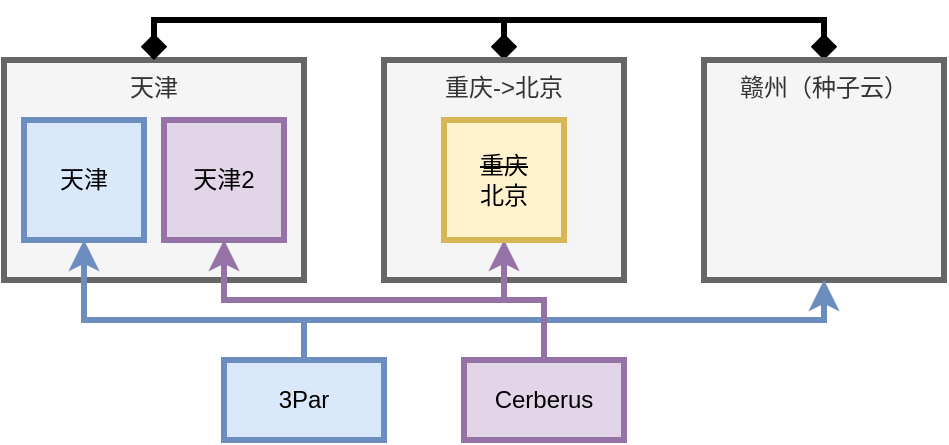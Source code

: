 <mxfile version="10.8.0" type="github"><diagram id="53hk5bmk4DP6miZGaI69" name="Page-1"><mxGraphModel dx="866" dy="623" grid="1" gridSize="10" guides="1" tooltips="1" connect="1" arrows="1" fold="1" page="1" pageScale="1" pageWidth="827" pageHeight="1169" math="0" shadow="0"><root><mxCell id="0"/><mxCell id="1" parent="0"/><mxCell id="0vtS9AQMp6WTo0PElCvp-21" style="edgeStyle=orthogonalEdgeStyle;rounded=0;orthogonalLoop=1;jettySize=auto;html=1;entryX=0.5;entryY=0;entryDx=0;entryDy=0;endArrow=diamond;endFill=1;strokeWidth=3;" edge="1" parent="1" source="0vtS9AQMp6WTo0PElCvp-1" target="0vtS9AQMp6WTo0PElCvp-3"><mxGeometry relative="1" as="geometry"><Array as="points"><mxPoint x="205" y="100"/><mxPoint x="540" y="100"/></Array></mxGeometry></mxCell><mxCell id="0vtS9AQMp6WTo0PElCvp-1" value="天津" style="rounded=0;whiteSpace=wrap;html=1;verticalAlign=top;strokeWidth=3;fillColor=#f5f5f5;strokeColor=#666666;fontColor=#333333;" vertex="1" parent="1"><mxGeometry x="130" y="120" width="150" height="110" as="geometry"/></mxCell><mxCell id="0vtS9AQMp6WTo0PElCvp-22" style="edgeStyle=orthogonalEdgeStyle;rounded=0;orthogonalLoop=1;jettySize=auto;html=1;entryX=0.5;entryY=0;entryDx=0;entryDy=0;endArrow=diamond;endFill=1;startArrow=diamond;startFill=1;strokeWidth=3;" edge="1" parent="1" source="0vtS9AQMp6WTo0PElCvp-2" target="0vtS9AQMp6WTo0PElCvp-1"><mxGeometry relative="1" as="geometry"><Array as="points"><mxPoint x="380" y="100"/><mxPoint x="205" y="100"/></Array></mxGeometry></mxCell><mxCell id="0vtS9AQMp6WTo0PElCvp-2" value="重庆-&amp;gt;北京" style="rounded=0;whiteSpace=wrap;html=1;verticalAlign=top;strokeWidth=3;fillColor=#f5f5f5;strokeColor=#666666;fontColor=#333333;" vertex="1" parent="1"><mxGeometry x="320" y="120" width="120" height="110" as="geometry"/></mxCell><mxCell id="0vtS9AQMp6WTo0PElCvp-3" value="赣州（种子云）" style="rounded=0;whiteSpace=wrap;html=1;verticalAlign=top;fillColor=#f5f5f5;strokeColor=#666666;fontColor=#333333;strokeWidth=3;" vertex="1" parent="1"><mxGeometry x="480" y="120" width="120" height="110" as="geometry"/></mxCell><mxCell id="0vtS9AQMp6WTo0PElCvp-11" style="edgeStyle=orthogonalEdgeStyle;rounded=0;orthogonalLoop=1;jettySize=auto;html=1;entryX=0.5;entryY=1;entryDx=0;entryDy=0;fillColor=#dae8fc;strokeColor=#6c8ebf;strokeWidth=3;" edge="1" parent="1" source="0vtS9AQMp6WTo0PElCvp-4" target="0vtS9AQMp6WTo0PElCvp-6"><mxGeometry relative="1" as="geometry"><Array as="points"><mxPoint x="280" y="250"/><mxPoint x="170" y="250"/></Array></mxGeometry></mxCell><mxCell id="0vtS9AQMp6WTo0PElCvp-15" style="edgeStyle=orthogonalEdgeStyle;rounded=0;orthogonalLoop=1;jettySize=auto;html=1;fillColor=#dae8fc;strokeColor=#6c8ebf;strokeWidth=3;" edge="1" parent="1" source="0vtS9AQMp6WTo0PElCvp-4" target="0vtS9AQMp6WTo0PElCvp-3"><mxGeometry relative="1" as="geometry"><Array as="points"><mxPoint x="280" y="250"/><mxPoint x="540" y="250"/></Array></mxGeometry></mxCell><mxCell id="0vtS9AQMp6WTo0PElCvp-4" value="3Par" style="rounded=0;whiteSpace=wrap;html=1;fillColor=#dae8fc;strokeColor=#6c8ebf;strokeWidth=3;" vertex="1" parent="1"><mxGeometry x="240" y="270" width="80" height="40" as="geometry"/></mxCell><mxCell id="0vtS9AQMp6WTo0PElCvp-18" style="edgeStyle=orthogonalEdgeStyle;rounded=0;orthogonalLoop=1;jettySize=auto;html=1;strokeWidth=3;fillColor=#e1d5e7;strokeColor=#9673a6;" edge="1" parent="1" source="0vtS9AQMp6WTo0PElCvp-5" target="0vtS9AQMp6WTo0PElCvp-10"><mxGeometry relative="1" as="geometry"/></mxCell><mxCell id="0vtS9AQMp6WTo0PElCvp-19" style="edgeStyle=orthogonalEdgeStyle;rounded=0;orthogonalLoop=1;jettySize=auto;html=1;entryX=0.5;entryY=1;entryDx=0;entryDy=0;strokeWidth=3;fillColor=#e1d5e7;strokeColor=#9673a6;" edge="1" parent="1" source="0vtS9AQMp6WTo0PElCvp-5" target="0vtS9AQMp6WTo0PElCvp-7"><mxGeometry relative="1" as="geometry"><Array as="points"><mxPoint x="400" y="240"/><mxPoint x="240" y="240"/></Array></mxGeometry></mxCell><mxCell id="0vtS9AQMp6WTo0PElCvp-5" value="Cerberus" style="rounded=0;whiteSpace=wrap;html=1;fillColor=#e1d5e7;strokeColor=#9673a6;strokeWidth=3;" vertex="1" parent="1"><mxGeometry x="360" y="270" width="80" height="40" as="geometry"/></mxCell><mxCell id="0vtS9AQMp6WTo0PElCvp-6" value="天津" style="whiteSpace=wrap;html=1;aspect=fixed;fillColor=#dae8fc;strokeColor=#6c8ebf;strokeWidth=3;" vertex="1" parent="1"><mxGeometry x="140" y="150" width="60" height="60" as="geometry"/></mxCell><mxCell id="0vtS9AQMp6WTo0PElCvp-7" value="天津2" style="whiteSpace=wrap;html=1;aspect=fixed;fillColor=#e1d5e7;strokeColor=#9673a6;strokeWidth=3;" vertex="1" parent="1"><mxGeometry x="210" y="150" width="60" height="60" as="geometry"/></mxCell><mxCell id="0vtS9AQMp6WTo0PElCvp-10" value="&lt;strike&gt;重庆&lt;/strike&gt;&lt;br&gt;北京&lt;br&gt;" style="whiteSpace=wrap;html=1;aspect=fixed;fillColor=#fff2cc;strokeColor=#d6b656;strokeWidth=3;" vertex="1" parent="1"><mxGeometry x="350" y="150" width="60" height="60" as="geometry"/></mxCell></root></mxGraphModel></diagram></mxfile>